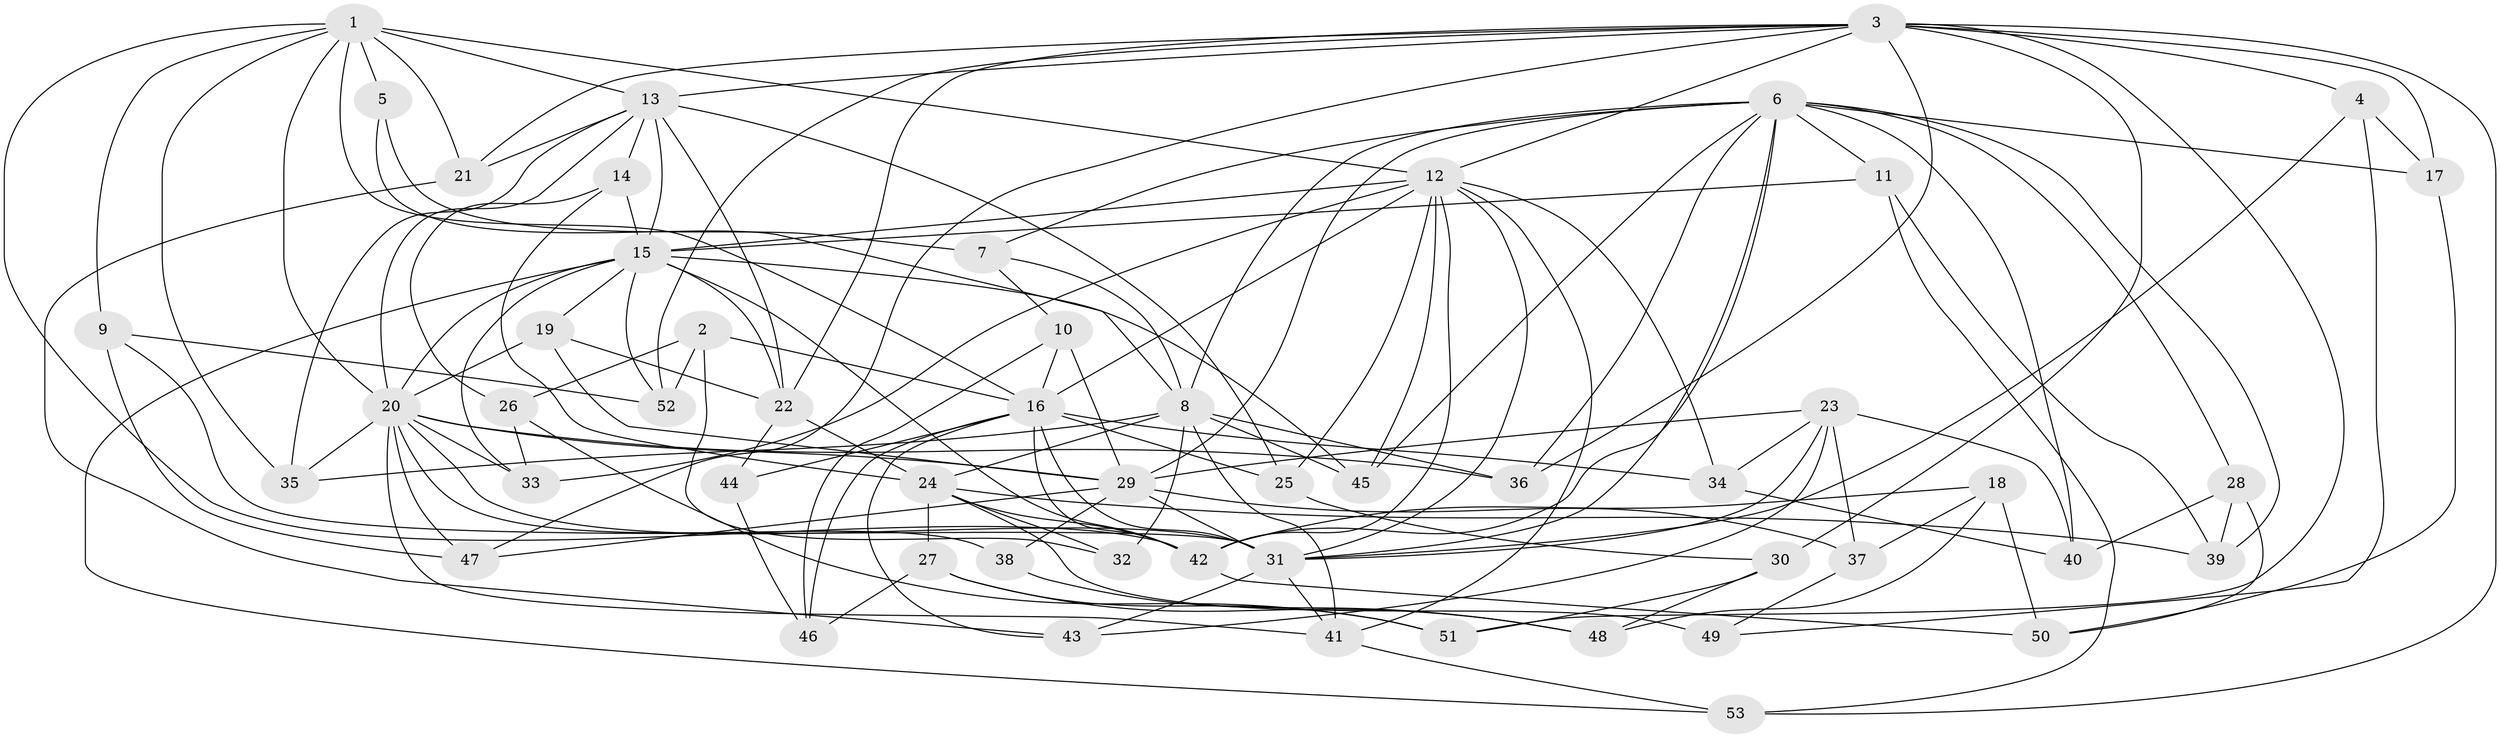 // original degree distribution, {4: 1.0}
// Generated by graph-tools (version 1.1) at 2025/37/03/09/25 02:37:51]
// undirected, 53 vertices, 146 edges
graph export_dot {
graph [start="1"]
  node [color=gray90,style=filled];
  1;
  2;
  3;
  4;
  5;
  6;
  7;
  8;
  9;
  10;
  11;
  12;
  13;
  14;
  15;
  16;
  17;
  18;
  19;
  20;
  21;
  22;
  23;
  24;
  25;
  26;
  27;
  28;
  29;
  30;
  31;
  32;
  33;
  34;
  35;
  36;
  37;
  38;
  39;
  40;
  41;
  42;
  43;
  44;
  45;
  46;
  47;
  48;
  49;
  50;
  51;
  52;
  53;
  1 -- 5 [weight=2.0];
  1 -- 9 [weight=1.0];
  1 -- 12 [weight=1.0];
  1 -- 13 [weight=1.0];
  1 -- 16 [weight=1.0];
  1 -- 20 [weight=1.0];
  1 -- 21 [weight=1.0];
  1 -- 35 [weight=1.0];
  1 -- 42 [weight=1.0];
  2 -- 16 [weight=1.0];
  2 -- 26 [weight=1.0];
  2 -- 32 [weight=1.0];
  2 -- 52 [weight=1.0];
  3 -- 4 [weight=1.0];
  3 -- 12 [weight=1.0];
  3 -- 13 [weight=1.0];
  3 -- 17 [weight=1.0];
  3 -- 21 [weight=1.0];
  3 -- 22 [weight=1.0];
  3 -- 30 [weight=1.0];
  3 -- 36 [weight=1.0];
  3 -- 47 [weight=1.0];
  3 -- 51 [weight=1.0];
  3 -- 52 [weight=1.0];
  3 -- 53 [weight=1.0];
  4 -- 17 [weight=1.0];
  4 -- 31 [weight=1.0];
  4 -- 49 [weight=1.0];
  5 -- 7 [weight=1.0];
  5 -- 8 [weight=1.0];
  6 -- 7 [weight=1.0];
  6 -- 8 [weight=1.0];
  6 -- 11 [weight=1.0];
  6 -- 17 [weight=1.0];
  6 -- 28 [weight=1.0];
  6 -- 29 [weight=1.0];
  6 -- 31 [weight=1.0];
  6 -- 36 [weight=1.0];
  6 -- 39 [weight=1.0];
  6 -- 40 [weight=1.0];
  6 -- 42 [weight=1.0];
  6 -- 45 [weight=1.0];
  7 -- 8 [weight=1.0];
  7 -- 10 [weight=1.0];
  8 -- 24 [weight=2.0];
  8 -- 32 [weight=2.0];
  8 -- 35 [weight=1.0];
  8 -- 36 [weight=1.0];
  8 -- 41 [weight=2.0];
  8 -- 45 [weight=1.0];
  9 -- 31 [weight=1.0];
  9 -- 47 [weight=1.0];
  9 -- 52 [weight=1.0];
  10 -- 16 [weight=1.0];
  10 -- 29 [weight=1.0];
  10 -- 46 [weight=1.0];
  11 -- 15 [weight=1.0];
  11 -- 39 [weight=1.0];
  11 -- 53 [weight=1.0];
  12 -- 15 [weight=1.0];
  12 -- 16 [weight=2.0];
  12 -- 25 [weight=1.0];
  12 -- 31 [weight=1.0];
  12 -- 33 [weight=1.0];
  12 -- 34 [weight=1.0];
  12 -- 41 [weight=1.0];
  12 -- 42 [weight=1.0];
  12 -- 45 [weight=1.0];
  13 -- 14 [weight=1.0];
  13 -- 15 [weight=1.0];
  13 -- 20 [weight=1.0];
  13 -- 21 [weight=1.0];
  13 -- 22 [weight=2.0];
  13 -- 25 [weight=1.0];
  13 -- 35 [weight=1.0];
  14 -- 15 [weight=1.0];
  14 -- 24 [weight=1.0];
  14 -- 26 [weight=1.0];
  15 -- 19 [weight=1.0];
  15 -- 20 [weight=1.0];
  15 -- 22 [weight=1.0];
  15 -- 33 [weight=1.0];
  15 -- 42 [weight=1.0];
  15 -- 45 [weight=1.0];
  15 -- 52 [weight=1.0];
  15 -- 53 [weight=1.0];
  16 -- 25 [weight=1.0];
  16 -- 31 [weight=1.0];
  16 -- 34 [weight=1.0];
  16 -- 42 [weight=1.0];
  16 -- 43 [weight=1.0];
  16 -- 44 [weight=1.0];
  16 -- 46 [weight=1.0];
  17 -- 50 [weight=1.0];
  18 -- 37 [weight=1.0];
  18 -- 42 [weight=1.0];
  18 -- 48 [weight=1.0];
  18 -- 50 [weight=1.0];
  19 -- 20 [weight=1.0];
  19 -- 22 [weight=1.0];
  19 -- 29 [weight=1.0];
  20 -- 29 [weight=1.0];
  20 -- 31 [weight=1.0];
  20 -- 33 [weight=1.0];
  20 -- 35 [weight=1.0];
  20 -- 36 [weight=1.0];
  20 -- 38 [weight=1.0];
  20 -- 41 [weight=1.0];
  20 -- 47 [weight=1.0];
  21 -- 43 [weight=1.0];
  22 -- 24 [weight=1.0];
  22 -- 44 [weight=2.0];
  23 -- 29 [weight=1.0];
  23 -- 31 [weight=3.0];
  23 -- 34 [weight=1.0];
  23 -- 37 [weight=1.0];
  23 -- 40 [weight=1.0];
  23 -- 43 [weight=1.0];
  24 -- 27 [weight=1.0];
  24 -- 32 [weight=1.0];
  24 -- 39 [weight=1.0];
  24 -- 42 [weight=1.0];
  24 -- 49 [weight=2.0];
  25 -- 30 [weight=1.0];
  26 -- 33 [weight=1.0];
  26 -- 51 [weight=1.0];
  27 -- 46 [weight=1.0];
  27 -- 48 [weight=1.0];
  27 -- 51 [weight=1.0];
  28 -- 39 [weight=1.0];
  28 -- 40 [weight=1.0];
  28 -- 50 [weight=1.0];
  29 -- 31 [weight=1.0];
  29 -- 37 [weight=1.0];
  29 -- 38 [weight=2.0];
  29 -- 47 [weight=1.0];
  30 -- 48 [weight=1.0];
  30 -- 51 [weight=1.0];
  31 -- 41 [weight=1.0];
  31 -- 43 [weight=1.0];
  34 -- 40 [weight=1.0];
  37 -- 49 [weight=1.0];
  38 -- 48 [weight=1.0];
  41 -- 53 [weight=1.0];
  42 -- 50 [weight=1.0];
  44 -- 46 [weight=1.0];
}
